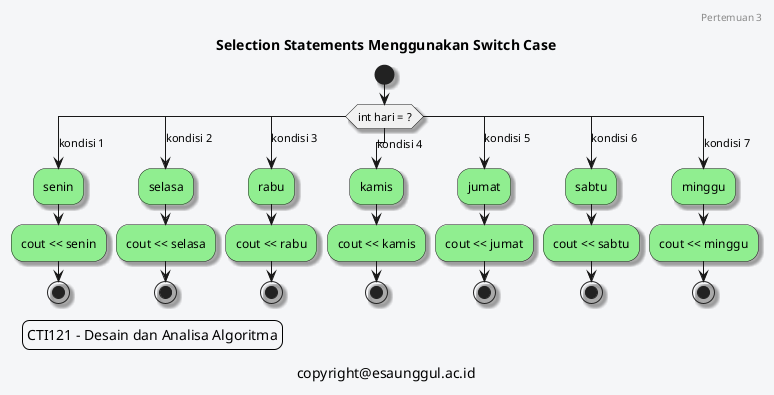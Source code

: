 @startuml switchcase

skinparam Shadowing true
skinparam BackgroundColor #f5f6f8
skinparam LegendBackgroundColor #f5f6f8

start
switch (int hari = ?)
case(kondisi 1)
    #LightGreen:senin;
    #LightGreen:cout << senin;
    stop
case(kondisi 2)
    #LightGreen:selasa;
    #LightGreen:cout << selasa;
    stop
case(kondisi 3)
    #LightGreen:rabu;
    #LightGreen:cout << rabu;
    stop
case(kondisi 4)
    #LightGreen:kamis;
    #LightGreen:cout << kamis;
    stop
case(kondisi 5)
    #LightGreen:jumat;
    #LightGreen:cout << jumat;
    stop
case(kondisi 6)
    #LightGreen:sabtu;
    #LightGreen:cout << sabtu;
    stop
case(kondisi 7)
    #LightGreen:minggu;
    #LightGreen:cout << minggu;
    stop
endswitch

header 
Pertemuan 3
endheader
title Selection Statements Menggunakan Switch Case
caption copyright@esaunggul.ac.id
legend left
    CTI121 - Desain dan Analisa Algoritma
endlegend

@enduml

